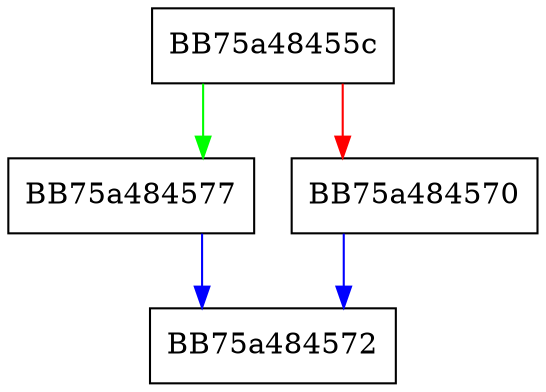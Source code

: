 digraph check_timer_overdue {
  node [shape="box"];
  graph [splines=ortho];
  BB75a48455c -> BB75a484577 [color="green"];
  BB75a48455c -> BB75a484570 [color="red"];
  BB75a484570 -> BB75a484572 [color="blue"];
  BB75a484577 -> BB75a484572 [color="blue"];
}